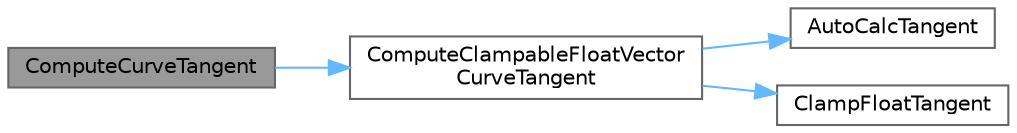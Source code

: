 digraph "ComputeCurveTangent"
{
 // INTERACTIVE_SVG=YES
 // LATEX_PDF_SIZE
  bgcolor="transparent";
  edge [fontname=Helvetica,fontsize=10,labelfontname=Helvetica,labelfontsize=10];
  node [fontname=Helvetica,fontsize=10,shape=box,height=0.2,width=0.4];
  rankdir="LR";
  Node1 [id="Node000001",label="ComputeCurveTangent",height=0.2,width=0.4,color="gray40", fillcolor="grey60", style="filled", fontcolor="black",tooltip="Computes a tangent for the specified control point."];
  Node1 -> Node2 [id="edge1_Node000001_Node000002",color="steelblue1",style="solid",tooltip=" "];
  Node2 [id="Node000002",label="ComputeClampableFloatVector\lCurveTangent",height=0.2,width=0.4,color="grey40", fillcolor="white", style="filled",URL="$d7/db8/InterpCurvePoint_8h.html#a16ea5162981084884da0a93175cf7bd6",tooltip="Computes a tangent for the specified control point; supports clamping, but only works with floats or ..."];
  Node2 -> Node3 [id="edge2_Node000002_Node000003",color="steelblue1",style="solid",tooltip=" "];
  Node3 [id="Node000003",label="AutoCalcTangent",height=0.2,width=0.4,color="grey40", fillcolor="white", style="filled",URL="$d7/db8/InterpCurvePoint_8h.html#a7941421aae919910618fc80cb0884b4b",tooltip="Computes Tangent for a curve segment."];
  Node2 -> Node4 [id="edge3_Node000002_Node000004",color="steelblue1",style="solid",tooltip=" "];
  Node4 [id="Node000004",label="ClampFloatTangent",height=0.2,width=0.4,color="grey40", fillcolor="white", style="filled",URL="$d7/db8/InterpCurvePoint_8h.html#a7dc2831b6e327bc06a7bd0762bd269fb",tooltip="Clamps a tangent formed by the specified control point values."];
}
